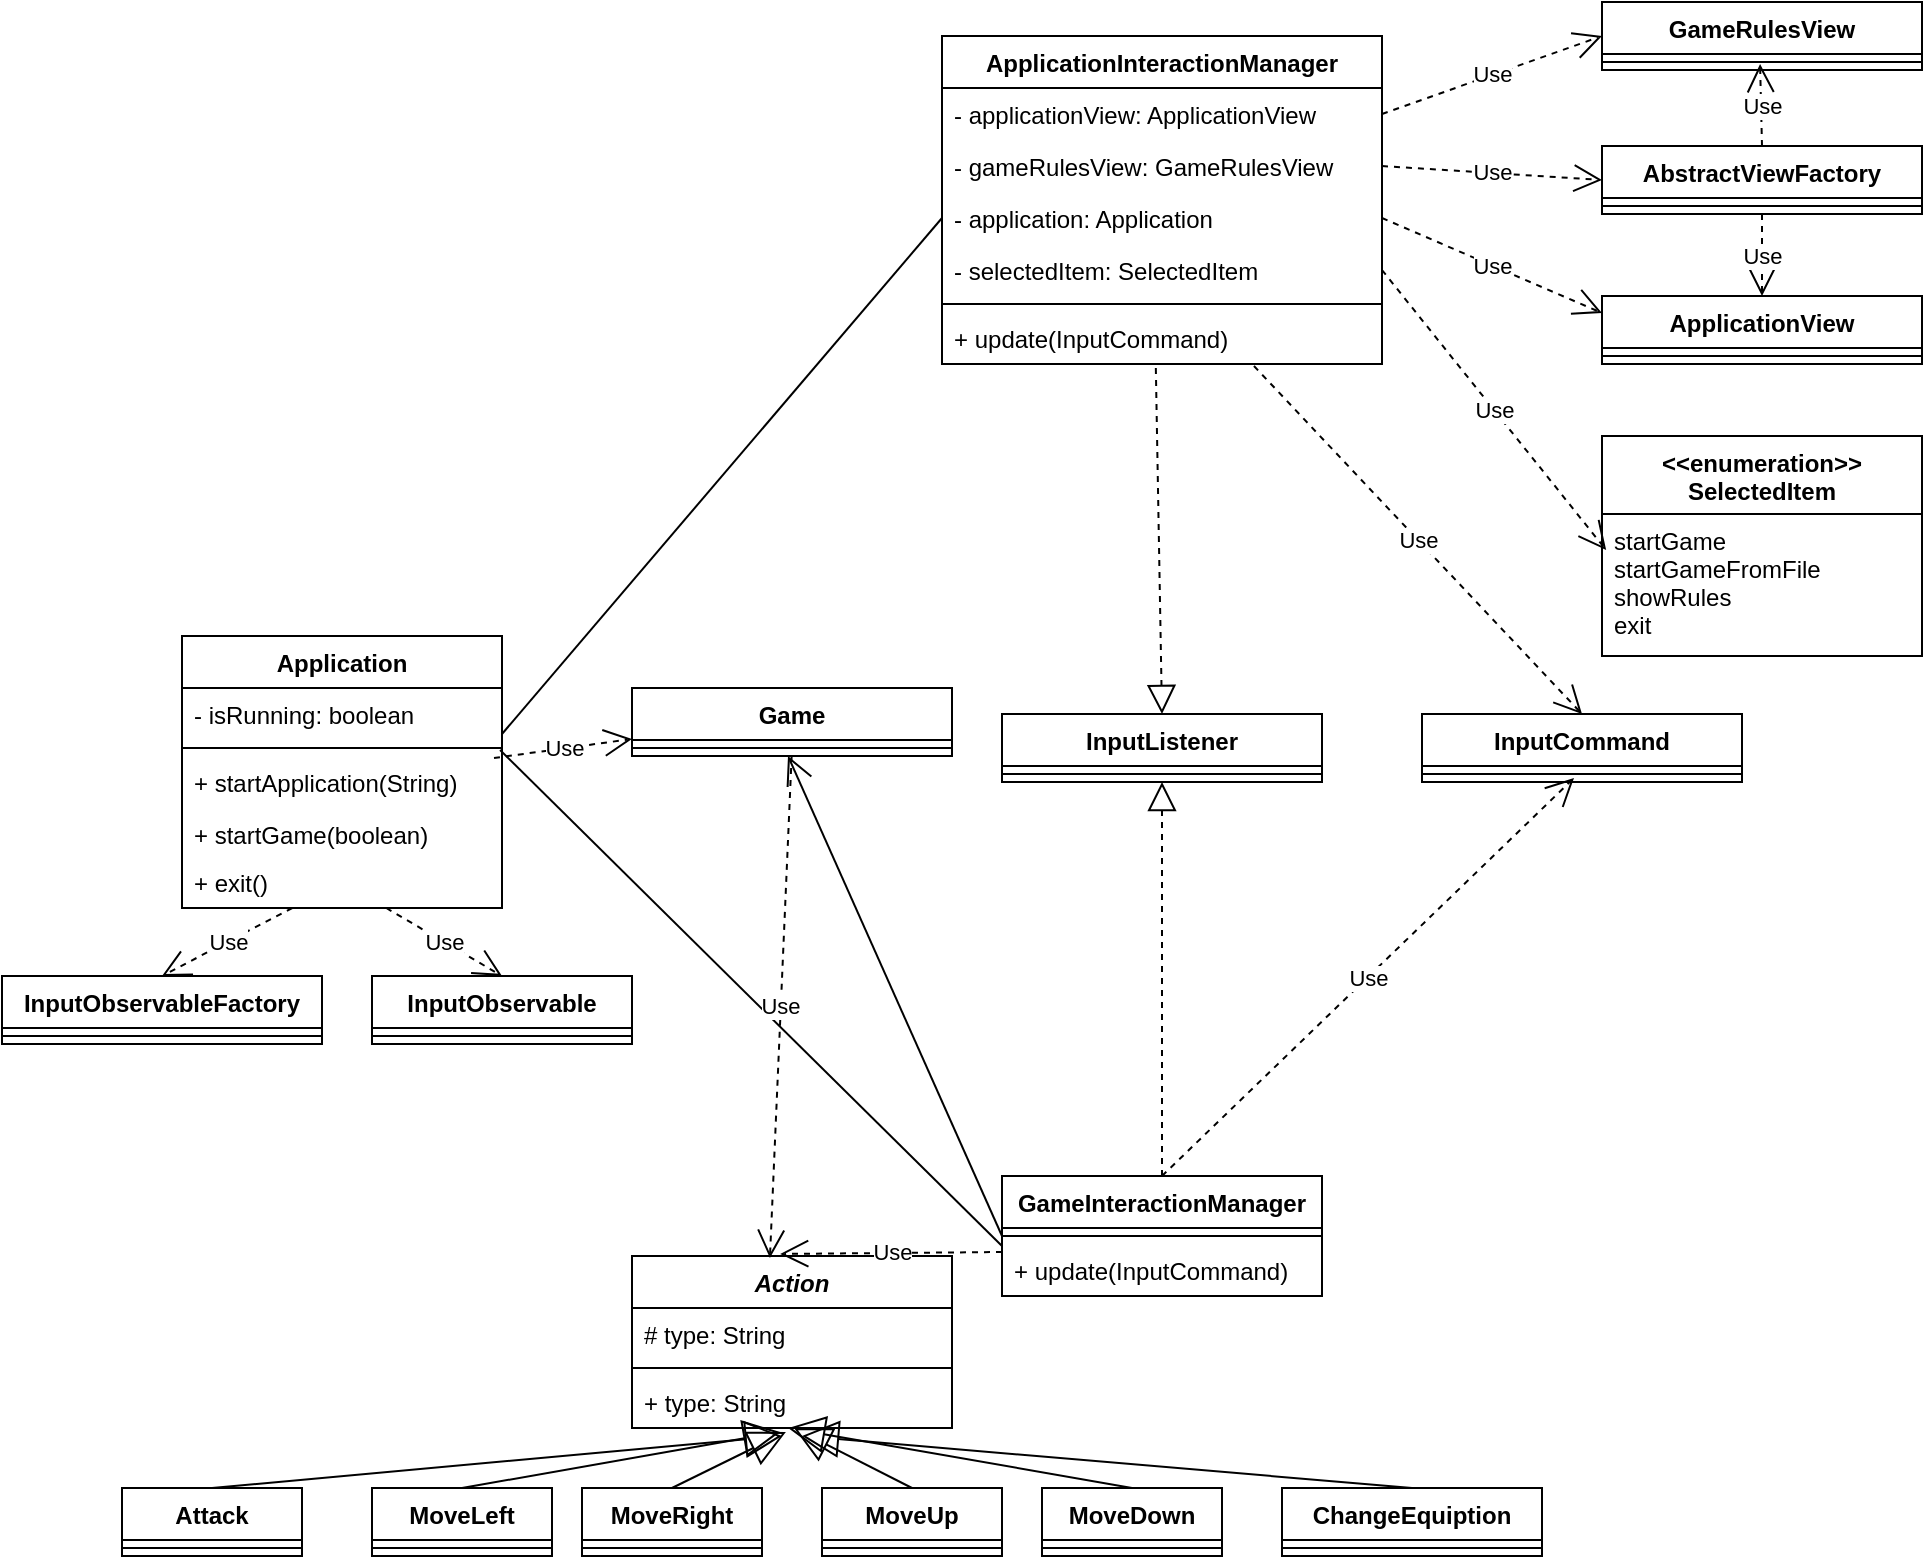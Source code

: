 <mxfile version="12.1.3" type="device" pages="1"><diagram id="TGcYYtJXzjdLg19nRddx" name="Page-1"><mxGraphModel dx="1614" dy="1659" grid="1" gridSize="10" guides="1" tooltips="1" connect="1" arrows="1" fold="1" page="1" pageScale="1" pageWidth="827" pageHeight="1169" math="0" shadow="0"><root><mxCell id="0"/><mxCell id="1" parent="0"/><mxCell id="CTA-OupXQCJ43IKqiN2T-1" value="Application" style="swimlane;fontStyle=1;align=center;verticalAlign=top;childLayout=stackLayout;horizontal=1;startSize=26;horizontalStack=0;resizeParent=1;resizeParentMax=0;resizeLast=0;collapsible=1;marginBottom=0;" parent="1" vertex="1"><mxGeometry x="20" y="20" width="160" height="136" as="geometry"/></mxCell><mxCell id="CTA-OupXQCJ43IKqiN2T-2" value="- isRunning: boolean" style="text;strokeColor=none;fillColor=none;align=left;verticalAlign=top;spacingLeft=4;spacingRight=4;overflow=hidden;rotatable=0;points=[[0,0.5],[1,0.5]];portConstraint=eastwest;" parent="CTA-OupXQCJ43IKqiN2T-1" vertex="1"><mxGeometry y="26" width="160" height="26" as="geometry"/></mxCell><mxCell id="CTA-OupXQCJ43IKqiN2T-3" value="" style="line;strokeWidth=1;fillColor=none;align=left;verticalAlign=middle;spacingTop=-1;spacingLeft=3;spacingRight=3;rotatable=0;labelPosition=right;points=[];portConstraint=eastwest;" parent="CTA-OupXQCJ43IKqiN2T-1" vertex="1"><mxGeometry y="52" width="160" height="8" as="geometry"/></mxCell><mxCell id="CTA-OupXQCJ43IKqiN2T-4" value="+ startApplication(String)" style="text;strokeColor=none;fillColor=none;align=left;verticalAlign=top;spacingLeft=4;spacingRight=4;overflow=hidden;rotatable=0;points=[[0,0.5],[1,0.5]];portConstraint=eastwest;" parent="CTA-OupXQCJ43IKqiN2T-1" vertex="1"><mxGeometry y="60" width="160" height="50" as="geometry"/></mxCell><mxCell id="CTA-OupXQCJ43IKqiN2T-6" value="+ exit()" style="text;strokeColor=none;fillColor=none;align=left;verticalAlign=top;spacingLeft=4;spacingRight=4;overflow=hidden;rotatable=0;points=[[0,0.5],[1,0.5]];portConstraint=eastwest;" parent="CTA-OupXQCJ43IKqiN2T-1" vertex="1"><mxGeometry y="110" width="160" height="26" as="geometry"/></mxCell><mxCell id="CTA-OupXQCJ43IKqiN2T-5" value="+ startGame(boolean)" style="text;strokeColor=none;fillColor=none;align=left;verticalAlign=top;spacingLeft=4;spacingRight=4;overflow=hidden;rotatable=0;points=[[0,0.5],[1,0.5]];portConstraint=eastwest;" parent="1" vertex="1"><mxGeometry x="20" y="106" width="160" height="26" as="geometry"/></mxCell><mxCell id="CTA-OupXQCJ43IKqiN2T-7" value="InputObservableFactory" style="swimlane;fontStyle=1;align=center;verticalAlign=top;childLayout=stackLayout;horizontal=1;startSize=26;horizontalStack=0;resizeParent=1;resizeParentMax=0;resizeLast=0;collapsible=1;marginBottom=0;" parent="1" vertex="1"><mxGeometry x="-70" y="190" width="160" height="34" as="geometry"/></mxCell><mxCell id="CTA-OupXQCJ43IKqiN2T-9" value="" style="line;strokeWidth=1;fillColor=none;align=left;verticalAlign=middle;spacingTop=-1;spacingLeft=3;spacingRight=3;rotatable=0;labelPosition=right;points=[];portConstraint=eastwest;" parent="CTA-OupXQCJ43IKqiN2T-7" vertex="1"><mxGeometry y="26" width="160" height="8" as="geometry"/></mxCell><mxCell id="CTA-OupXQCJ43IKqiN2T-11" value="InputObservable" style="swimlane;fontStyle=1;align=center;verticalAlign=top;childLayout=stackLayout;horizontal=1;startSize=26;horizontalStack=0;resizeParent=1;resizeParentMax=0;resizeLast=0;collapsible=1;marginBottom=0;" parent="1" vertex="1"><mxGeometry x="115" y="190" width="130" height="34" as="geometry"/></mxCell><mxCell id="CTA-OupXQCJ43IKqiN2T-12" value="" style="line;strokeWidth=1;fillColor=none;align=left;verticalAlign=middle;spacingTop=-1;spacingLeft=3;spacingRight=3;rotatable=0;labelPosition=right;points=[];portConstraint=eastwest;" parent="CTA-OupXQCJ43IKqiN2T-11" vertex="1"><mxGeometry y="26" width="130" height="8" as="geometry"/></mxCell><mxCell id="CTA-OupXQCJ43IKqiN2T-15" value="ApplicationInteractionManager" style="swimlane;fontStyle=1;align=center;verticalAlign=top;childLayout=stackLayout;horizontal=1;startSize=26;horizontalStack=0;resizeParent=1;resizeParentMax=0;resizeLast=0;collapsible=1;marginBottom=0;" parent="1" vertex="1"><mxGeometry x="400" y="-280" width="220" height="164" as="geometry"/></mxCell><mxCell id="CTA-OupXQCJ43IKqiN2T-19" value="- applicationView: ApplicationView" style="text;strokeColor=none;fillColor=none;align=left;verticalAlign=top;spacingLeft=4;spacingRight=4;overflow=hidden;rotatable=0;points=[[0,0.5],[1,0.5]];portConstraint=eastwest;" parent="CTA-OupXQCJ43IKqiN2T-15" vertex="1"><mxGeometry y="26" width="220" height="26" as="geometry"/></mxCell><mxCell id="CTA-OupXQCJ43IKqiN2T-20" value="- gameRulesView: GameRulesView" style="text;strokeColor=none;fillColor=none;align=left;verticalAlign=top;spacingLeft=4;spacingRight=4;overflow=hidden;rotatable=0;points=[[0,0.5],[1,0.5]];portConstraint=eastwest;" parent="CTA-OupXQCJ43IKqiN2T-15" vertex="1"><mxGeometry y="52" width="220" height="26" as="geometry"/></mxCell><mxCell id="CTA-OupXQCJ43IKqiN2T-21" value="- application: Application" style="text;strokeColor=none;fillColor=none;align=left;verticalAlign=top;spacingLeft=4;spacingRight=4;overflow=hidden;rotatable=0;points=[[0,0.5],[1,0.5]];portConstraint=eastwest;" parent="CTA-OupXQCJ43IKqiN2T-15" vertex="1"><mxGeometry y="78" width="220" height="26" as="geometry"/></mxCell><mxCell id="CTA-OupXQCJ43IKqiN2T-16" value="- selectedItem: SelectedItem" style="text;strokeColor=none;fillColor=none;align=left;verticalAlign=top;spacingLeft=4;spacingRight=4;overflow=hidden;rotatable=0;points=[[0,0.5],[1,0.5]];portConstraint=eastwest;" parent="CTA-OupXQCJ43IKqiN2T-15" vertex="1"><mxGeometry y="104" width="220" height="26" as="geometry"/></mxCell><mxCell id="CTA-OupXQCJ43IKqiN2T-17" value="" style="line;strokeWidth=1;fillColor=none;align=left;verticalAlign=middle;spacingTop=-1;spacingLeft=3;spacingRight=3;rotatable=0;labelPosition=right;points=[];portConstraint=eastwest;" parent="CTA-OupXQCJ43IKqiN2T-15" vertex="1"><mxGeometry y="130" width="220" height="8" as="geometry"/></mxCell><mxCell id="CTA-OupXQCJ43IKqiN2T-18" value="+ update(InputCommand)" style="text;strokeColor=none;fillColor=none;align=left;verticalAlign=top;spacingLeft=4;spacingRight=4;overflow=hidden;rotatable=0;points=[[0,0.5],[1,0.5]];portConstraint=eastwest;" parent="CTA-OupXQCJ43IKqiN2T-15" vertex="1"><mxGeometry y="138" width="220" height="26" as="geometry"/></mxCell><mxCell id="CTA-OupXQCJ43IKqiN2T-23" value="" style="endArrow=none;html=1;entryX=0;entryY=0.5;entryDx=0;entryDy=0;exitX=1;exitY=0.885;exitDx=0;exitDy=0;exitPerimeter=0;" parent="1" source="CTA-OupXQCJ43IKqiN2T-2" target="CTA-OupXQCJ43IKqiN2T-21" edge="1"><mxGeometry width="50" height="50" relative="1" as="geometry"><mxPoint x="-70" y="500" as="sourcePoint"/><mxPoint x="-20" y="450" as="targetPoint"/></mxGeometry></mxCell><mxCell id="CTA-OupXQCJ43IKqiN2T-24" value="Game" style="swimlane;fontStyle=1;align=center;verticalAlign=top;childLayout=stackLayout;horizontal=1;startSize=26;horizontalStack=0;resizeParent=1;resizeParentMax=0;resizeLast=0;collapsible=1;marginBottom=0;" parent="1" vertex="1"><mxGeometry x="245" y="46" width="160" height="34" as="geometry"/></mxCell><mxCell id="CTA-OupXQCJ43IKqiN2T-26" value="" style="line;strokeWidth=1;fillColor=none;align=left;verticalAlign=middle;spacingTop=-1;spacingLeft=3;spacingRight=3;rotatable=0;labelPosition=right;points=[];portConstraint=eastwest;" parent="CTA-OupXQCJ43IKqiN2T-24" vertex="1"><mxGeometry y="26" width="160" height="8" as="geometry"/></mxCell><mxCell id="CTA-OupXQCJ43IKqiN2T-29" value="InputListener" style="swimlane;fontStyle=1;align=center;verticalAlign=top;childLayout=stackLayout;horizontal=1;startSize=26;horizontalStack=0;resizeParent=1;resizeParentMax=0;resizeLast=0;collapsible=1;marginBottom=0;" parent="1" vertex="1"><mxGeometry x="430" y="59" width="160" height="34" as="geometry"/></mxCell><mxCell id="CTA-OupXQCJ43IKqiN2T-31" value="" style="line;strokeWidth=1;fillColor=none;align=left;verticalAlign=middle;spacingTop=-1;spacingLeft=3;spacingRight=3;rotatable=0;labelPosition=right;points=[];portConstraint=eastwest;" parent="CTA-OupXQCJ43IKqiN2T-29" vertex="1"><mxGeometry y="26" width="160" height="8" as="geometry"/></mxCell><mxCell id="CTA-OupXQCJ43IKqiN2T-33" value="" style="endArrow=block;dashed=1;endFill=0;endSize=12;html=1;exitX=0.486;exitY=1.077;exitDx=0;exitDy=0;exitPerimeter=0;entryX=0.5;entryY=0;entryDx=0;entryDy=0;" parent="1" source="CTA-OupXQCJ43IKqiN2T-18" target="CTA-OupXQCJ43IKqiN2T-29" edge="1"><mxGeometry width="160" relative="1" as="geometry"><mxPoint x="510" y="-100" as="sourcePoint"/><mxPoint x="650" y="-20" as="targetPoint"/></mxGeometry></mxCell><mxCell id="CTA-OupXQCJ43IKqiN2T-34" value="GameInteractionManager" style="swimlane;fontStyle=1;align=center;verticalAlign=top;childLayout=stackLayout;horizontal=1;startSize=26;horizontalStack=0;resizeParent=1;resizeParentMax=0;resizeLast=0;collapsible=1;marginBottom=0;" parent="1" vertex="1"><mxGeometry x="430" y="290" width="160" height="60" as="geometry"/></mxCell><mxCell id="CTA-OupXQCJ43IKqiN2T-36" value="" style="line;strokeWidth=1;fillColor=none;align=left;verticalAlign=middle;spacingTop=-1;spacingLeft=3;spacingRight=3;rotatable=0;labelPosition=right;points=[];portConstraint=eastwest;" parent="CTA-OupXQCJ43IKqiN2T-34" vertex="1"><mxGeometry y="26" width="160" height="8" as="geometry"/></mxCell><mxCell id="CTA-OupXQCJ43IKqiN2T-37" value="+ update(InputCommand)" style="text;strokeColor=none;fillColor=none;align=left;verticalAlign=top;spacingLeft=4;spacingRight=4;overflow=hidden;rotatable=0;points=[[0,0.5],[1,0.5]];portConstraint=eastwest;" parent="CTA-OupXQCJ43IKqiN2T-34" vertex="1"><mxGeometry y="34" width="160" height="26" as="geometry"/></mxCell><mxCell id="CTA-OupXQCJ43IKqiN2T-38" value="" style="endArrow=block;dashed=1;endFill=0;endSize=12;html=1;exitX=0.5;exitY=0;exitDx=0;exitDy=0;entryX=0.5;entryY=1;entryDx=0;entryDy=0;" parent="1" source="CTA-OupXQCJ43IKqiN2T-34" target="CTA-OupXQCJ43IKqiN2T-29" edge="1"><mxGeometry width="160" relative="1" as="geometry"><mxPoint x="516.92" y="-103.998" as="sourcePoint"/><mxPoint x="520" y="69" as="targetPoint"/></mxGeometry></mxCell><mxCell id="CTA-OupXQCJ43IKqiN2T-39" value="" style="endArrow=open;endFill=1;endSize=12;html=1;exitX=0;exitY=0.5;exitDx=0;exitDy=0;exitPerimeter=0;" parent="1" source="CTA-OupXQCJ43IKqiN2T-36" edge="1"><mxGeometry width="160" relative="1" as="geometry"><mxPoint x="80" y="280" as="sourcePoint"/><mxPoint x="323" y="80" as="targetPoint"/></mxGeometry></mxCell><mxCell id="CTA-OupXQCJ43IKqiN2T-40" value="Action" style="swimlane;fontStyle=3;align=center;verticalAlign=top;childLayout=stackLayout;horizontal=1;startSize=26;horizontalStack=0;resizeParent=1;resizeParentMax=0;resizeLast=0;collapsible=1;marginBottom=0;" parent="1" vertex="1"><mxGeometry x="245" y="330" width="160" height="86" as="geometry"/></mxCell><mxCell id="CTA-OupXQCJ43IKqiN2T-41" value="# type: String" style="text;strokeColor=none;fillColor=none;align=left;verticalAlign=top;spacingLeft=4;spacingRight=4;overflow=hidden;rotatable=0;points=[[0,0.5],[1,0.5]];portConstraint=eastwest;" parent="CTA-OupXQCJ43IKqiN2T-40" vertex="1"><mxGeometry y="26" width="160" height="26" as="geometry"/></mxCell><mxCell id="CTA-OupXQCJ43IKqiN2T-42" value="" style="line;strokeWidth=1;fillColor=none;align=left;verticalAlign=middle;spacingTop=-1;spacingLeft=3;spacingRight=3;rotatable=0;labelPosition=right;points=[];portConstraint=eastwest;" parent="CTA-OupXQCJ43IKqiN2T-40" vertex="1"><mxGeometry y="52" width="160" height="8" as="geometry"/></mxCell><mxCell id="CTA-OupXQCJ43IKqiN2T-43" value="+ type: String" style="text;strokeColor=none;fillColor=none;align=left;verticalAlign=top;spacingLeft=4;spacingRight=4;overflow=hidden;rotatable=0;points=[[0,0.5],[1,0.5]];portConstraint=eastwest;" parent="CTA-OupXQCJ43IKqiN2T-40" vertex="1"><mxGeometry y="60" width="160" height="26" as="geometry"/></mxCell><mxCell id="CTA-OupXQCJ43IKqiN2T-44" value="MoveLeft" style="swimlane;fontStyle=1;align=center;verticalAlign=top;childLayout=stackLayout;horizontal=1;startSize=26;horizontalStack=0;resizeParent=1;resizeParentMax=0;resizeLast=0;collapsible=1;marginBottom=0;" parent="1" vertex="1"><mxGeometry x="115" y="446" width="90" height="34" as="geometry"/></mxCell><mxCell id="CTA-OupXQCJ43IKqiN2T-46" value="" style="line;strokeWidth=1;fillColor=none;align=left;verticalAlign=middle;spacingTop=-1;spacingLeft=3;spacingRight=3;rotatable=0;labelPosition=right;points=[];portConstraint=eastwest;" parent="CTA-OupXQCJ43IKqiN2T-44" vertex="1"><mxGeometry y="26" width="90" height="8" as="geometry"/></mxCell><mxCell id="CTA-OupXQCJ43IKqiN2T-48" value="" style="endArrow=block;endSize=16;endFill=0;html=1;exitX=0.5;exitY=0;exitDx=0;exitDy=0;entryX=0.463;entryY=1.077;entryDx=0;entryDy=0;entryPerimeter=0;" parent="1" source="CTA-OupXQCJ43IKqiN2T-44" target="CTA-OupXQCJ43IKqiN2T-43" edge="1"><mxGeometry width="160" relative="1" as="geometry"><mxPoint x="30" y="540" as="sourcePoint"/><mxPoint x="190" y="540" as="targetPoint"/></mxGeometry></mxCell><mxCell id="CTA-OupXQCJ43IKqiN2T-51" value="MoveRight" style="swimlane;fontStyle=1;align=center;verticalAlign=top;childLayout=stackLayout;horizontal=1;startSize=26;horizontalStack=0;resizeParent=1;resizeParentMax=0;resizeLast=0;collapsible=1;marginBottom=0;" parent="1" vertex="1"><mxGeometry x="220" y="446" width="90" height="34" as="geometry"/></mxCell><mxCell id="CTA-OupXQCJ43IKqiN2T-52" value="" style="line;strokeWidth=1;fillColor=none;align=left;verticalAlign=middle;spacingTop=-1;spacingLeft=3;spacingRight=3;rotatable=0;labelPosition=right;points=[];portConstraint=eastwest;" parent="CTA-OupXQCJ43IKqiN2T-51" vertex="1"><mxGeometry y="26" width="90" height="8" as="geometry"/></mxCell><mxCell id="CTA-OupXQCJ43IKqiN2T-53" value="MoveUp" style="swimlane;fontStyle=1;align=center;verticalAlign=top;childLayout=stackLayout;horizontal=1;startSize=26;horizontalStack=0;resizeParent=1;resizeParentMax=0;resizeLast=0;collapsible=1;marginBottom=0;" parent="1" vertex="1"><mxGeometry x="340" y="446" width="90" height="34" as="geometry"/></mxCell><mxCell id="CTA-OupXQCJ43IKqiN2T-54" value="" style="line;strokeWidth=1;fillColor=none;align=left;verticalAlign=middle;spacingTop=-1;spacingLeft=3;spacingRight=3;rotatable=0;labelPosition=right;points=[];portConstraint=eastwest;" parent="CTA-OupXQCJ43IKqiN2T-53" vertex="1"><mxGeometry y="26" width="90" height="8" as="geometry"/></mxCell><mxCell id="CTA-OupXQCJ43IKqiN2T-55" value="MoveDown" style="swimlane;fontStyle=1;align=center;verticalAlign=top;childLayout=stackLayout;horizontal=1;startSize=26;horizontalStack=0;resizeParent=1;resizeParentMax=0;resizeLast=0;collapsible=1;marginBottom=0;" parent="1" vertex="1"><mxGeometry x="450" y="446" width="90" height="34" as="geometry"/></mxCell><mxCell id="CTA-OupXQCJ43IKqiN2T-56" value="" style="line;strokeWidth=1;fillColor=none;align=left;verticalAlign=middle;spacingTop=-1;spacingLeft=3;spacingRight=3;rotatable=0;labelPosition=right;points=[];portConstraint=eastwest;" parent="CTA-OupXQCJ43IKqiN2T-55" vertex="1"><mxGeometry y="26" width="90" height="8" as="geometry"/></mxCell><mxCell id="CTA-OupXQCJ43IKqiN2T-57" value="" style="endArrow=block;endSize=16;endFill=0;html=1;exitX=0.5;exitY=0;exitDx=0;exitDy=0;entryX=0.481;entryY=1.077;entryDx=0;entryDy=0;entryPerimeter=0;" parent="1" source="CTA-OupXQCJ43IKqiN2T-51" target="CTA-OupXQCJ43IKqiN2T-43" edge="1"><mxGeometry width="160" relative="1" as="geometry"><mxPoint x="175" y="490" as="sourcePoint"/><mxPoint x="320" y="410" as="targetPoint"/></mxGeometry></mxCell><mxCell id="CTA-OupXQCJ43IKqiN2T-58" value="" style="endArrow=block;endSize=16;endFill=0;html=1;exitX=0.5;exitY=0;exitDx=0;exitDy=0;entryX=0.506;entryY=1;entryDx=0;entryDy=0;entryPerimeter=0;" parent="1" source="CTA-OupXQCJ43IKqiN2T-53" target="CTA-OupXQCJ43IKqiN2T-43" edge="1"><mxGeometry width="160" relative="1" as="geometry"><mxPoint x="365" y="490" as="sourcePoint"/><mxPoint x="331.96" y="418.002" as="targetPoint"/></mxGeometry></mxCell><mxCell id="CTA-OupXQCJ43IKqiN2T-59" value="" style="endArrow=block;endSize=16;endFill=0;html=1;exitX=0.5;exitY=0;exitDx=0;exitDy=0;entryX=0.488;entryY=1;entryDx=0;entryDy=0;entryPerimeter=0;" parent="1" source="CTA-OupXQCJ43IKqiN2T-55" target="CTA-OupXQCJ43IKqiN2T-43" edge="1"><mxGeometry width="160" relative="1" as="geometry"><mxPoint x="505" y="490" as="sourcePoint"/><mxPoint x="335.96" y="416" as="targetPoint"/></mxGeometry></mxCell><mxCell id="CTA-OupXQCJ43IKqiN2T-63" value="InputCommand" style="swimlane;fontStyle=1;align=center;verticalAlign=top;childLayout=stackLayout;horizontal=1;startSize=26;horizontalStack=0;resizeParent=1;resizeParentMax=0;resizeLast=0;collapsible=1;marginBottom=0;" parent="1" vertex="1"><mxGeometry x="640" y="59" width="160" height="34" as="geometry"/></mxCell><mxCell id="CTA-OupXQCJ43IKqiN2T-65" value="" style="line;strokeWidth=1;fillColor=none;align=left;verticalAlign=middle;spacingTop=-1;spacingLeft=3;spacingRight=3;rotatable=0;labelPosition=right;points=[];portConstraint=eastwest;" parent="CTA-OupXQCJ43IKqiN2T-63" vertex="1"><mxGeometry y="26" width="160" height="8" as="geometry"/></mxCell><mxCell id="CTA-OupXQCJ43IKqiN2T-69" value="AbstractViewFactory" style="swimlane;fontStyle=1;align=center;verticalAlign=top;childLayout=stackLayout;horizontal=1;startSize=26;horizontalStack=0;resizeParent=1;resizeParentMax=0;resizeLast=0;collapsible=1;marginBottom=0;" parent="1" vertex="1"><mxGeometry x="730" y="-225" width="160" height="34" as="geometry"/></mxCell><mxCell id="CTA-OupXQCJ43IKqiN2T-71" value="" style="line;strokeWidth=1;fillColor=none;align=left;verticalAlign=middle;spacingTop=-1;spacingLeft=3;spacingRight=3;rotatable=0;labelPosition=right;points=[];portConstraint=eastwest;" parent="CTA-OupXQCJ43IKqiN2T-69" vertex="1"><mxGeometry y="26" width="160" height="8" as="geometry"/></mxCell><mxCell id="CTA-OupXQCJ43IKqiN2T-73" value="ApplicationView" style="swimlane;fontStyle=1;align=center;verticalAlign=top;childLayout=stackLayout;horizontal=1;startSize=26;horizontalStack=0;resizeParent=1;resizeParentMax=0;resizeLast=0;collapsible=1;marginBottom=0;" parent="1" vertex="1"><mxGeometry x="730" y="-150" width="160" height="34" as="geometry"/></mxCell><mxCell id="CTA-OupXQCJ43IKqiN2T-74" value="" style="line;strokeWidth=1;fillColor=none;align=left;verticalAlign=middle;spacingTop=-1;spacingLeft=3;spacingRight=3;rotatable=0;labelPosition=right;points=[];portConstraint=eastwest;" parent="CTA-OupXQCJ43IKqiN2T-73" vertex="1"><mxGeometry y="26" width="160" height="8" as="geometry"/></mxCell><mxCell id="CTA-OupXQCJ43IKqiN2T-82" value="GameRulesView" style="swimlane;fontStyle=1;align=center;verticalAlign=top;childLayout=stackLayout;horizontal=1;startSize=26;horizontalStack=0;resizeParent=1;resizeParentMax=0;resizeLast=0;collapsible=1;marginBottom=0;" parent="1" vertex="1"><mxGeometry x="730" y="-297" width="160" height="34" as="geometry"/></mxCell><mxCell id="CTA-OupXQCJ43IKqiN2T-83" value="" style="line;strokeWidth=1;fillColor=none;align=left;verticalAlign=middle;spacingTop=-1;spacingLeft=3;spacingRight=3;rotatable=0;labelPosition=right;points=[];portConstraint=eastwest;" parent="CTA-OupXQCJ43IKqiN2T-82" vertex="1"><mxGeometry y="26" width="160" height="8" as="geometry"/></mxCell><mxCell id="CTA-OupXQCJ43IKqiN2T-87" value="&lt;&lt;enumeration&gt;&gt;&#xA;SelectedItem&#xA;" style="swimlane;fontStyle=1;align=center;verticalAlign=top;childLayout=stackLayout;horizontal=1;startSize=39;horizontalStack=0;resizeParent=1;resizeParentMax=0;resizeLast=0;collapsible=1;marginBottom=0;" parent="1" vertex="1"><mxGeometry x="730" y="-80" width="160" height="110" as="geometry"/></mxCell><mxCell id="CTA-OupXQCJ43IKqiN2T-88" value="startGame&#xA;startGameFromFile&#xA;showRules&#xA;exit&#xA;" style="text;strokeColor=none;fillColor=none;align=left;verticalAlign=top;spacingLeft=4;spacingRight=4;overflow=hidden;rotatable=0;points=[[0,0.5],[1,0.5]];portConstraint=eastwest;" parent="CTA-OupXQCJ43IKqiN2T-87" vertex="1"><mxGeometry y="39" width="160" height="71" as="geometry"/></mxCell><mxCell id="CTA-OupXQCJ43IKqiN2T-93" value="" style="endArrow=none;html=1;entryX=0;entryY=0.038;entryDx=0;entryDy=0;exitX=0.994;exitY=-0.06;exitDx=0;exitDy=0;exitPerimeter=0;entryPerimeter=0;" parent="1" source="CTA-OupXQCJ43IKqiN2T-4" target="CTA-OupXQCJ43IKqiN2T-37" edge="1"><mxGeometry width="50" height="50" relative="1" as="geometry"><mxPoint x="190" y="79.01" as="sourcePoint"/><mxPoint x="410" y="-179" as="targetPoint"/></mxGeometry></mxCell><mxCell id="CTA-OupXQCJ43IKqiN2T-96" value="ChangeEquiption&#xA;" style="swimlane;fontStyle=1;align=center;verticalAlign=top;childLayout=stackLayout;horizontal=1;startSize=26;horizontalStack=0;resizeParent=1;resizeParentMax=0;resizeLast=0;collapsible=1;marginBottom=0;" parent="1" vertex="1"><mxGeometry x="570" y="446" width="130" height="34" as="geometry"/></mxCell><mxCell id="CTA-OupXQCJ43IKqiN2T-97" value="" style="line;strokeWidth=1;fillColor=none;align=left;verticalAlign=middle;spacingTop=-1;spacingLeft=3;spacingRight=3;rotatable=0;labelPosition=right;points=[];portConstraint=eastwest;" parent="CTA-OupXQCJ43IKqiN2T-96" vertex="1"><mxGeometry y="26" width="130" height="8" as="geometry"/></mxCell><mxCell id="CTA-OupXQCJ43IKqiN2T-98" value="" style="endArrow=block;endSize=16;endFill=0;html=1;exitX=0.5;exitY=0;exitDx=0;exitDy=0;" parent="1" source="CTA-OupXQCJ43IKqiN2T-96" edge="1"><mxGeometry width="160" relative="1" as="geometry"><mxPoint x="505" y="456" as="sourcePoint"/><mxPoint x="330" y="420" as="targetPoint"/></mxGeometry></mxCell><mxCell id="CTA-OupXQCJ43IKqiN2T-99" value="Attack" style="swimlane;fontStyle=1;align=center;verticalAlign=top;childLayout=stackLayout;horizontal=1;startSize=26;horizontalStack=0;resizeParent=1;resizeParentMax=0;resizeLast=0;collapsible=1;marginBottom=0;" parent="1" vertex="1"><mxGeometry x="-10" y="446" width="90" height="34" as="geometry"/></mxCell><mxCell id="CTA-OupXQCJ43IKqiN2T-100" value="" style="line;strokeWidth=1;fillColor=none;align=left;verticalAlign=middle;spacingTop=-1;spacingLeft=3;spacingRight=3;rotatable=0;labelPosition=right;points=[];portConstraint=eastwest;" parent="CTA-OupXQCJ43IKqiN2T-99" vertex="1"><mxGeometry y="26" width="90" height="8" as="geometry"/></mxCell><mxCell id="CTA-OupXQCJ43IKqiN2T-101" value="" style="endArrow=block;endSize=16;endFill=0;html=1;exitX=0.5;exitY=0;exitDx=0;exitDy=0;" parent="1" source="CTA-OupXQCJ43IKqiN2T-99" edge="1"><mxGeometry width="160" relative="1" as="geometry"><mxPoint x="170" y="456" as="sourcePoint"/><mxPoint x="320" y="420" as="targetPoint"/></mxGeometry></mxCell><mxCell id="3htlbv7Eojo0psIkSxqe-1" value="Use" style="endArrow=open;endSize=12;dashed=1;html=1;entryX=0.5;entryY=0;entryDx=0;entryDy=0;" edge="1" parent="1" source="CTA-OupXQCJ43IKqiN2T-6" target="CTA-OupXQCJ43IKqiN2T-7"><mxGeometry width="160" relative="1" as="geometry"><mxPoint x="-70" y="500" as="sourcePoint"/><mxPoint x="90" y="500" as="targetPoint"/></mxGeometry></mxCell><mxCell id="3htlbv7Eojo0psIkSxqe-2" value="Use" style="endArrow=open;endSize=12;dashed=1;html=1;entryX=0.5;entryY=0;entryDx=0;entryDy=0;" edge="1" parent="1" source="CTA-OupXQCJ43IKqiN2T-6" target="CTA-OupXQCJ43IKqiN2T-11"><mxGeometry width="160" relative="1" as="geometry"><mxPoint x="85.106" y="166" as="sourcePoint"/><mxPoint x="20" y="200" as="targetPoint"/></mxGeometry></mxCell><mxCell id="3htlbv7Eojo0psIkSxqe-3" value="Use" style="endArrow=open;endSize=12;dashed=1;html=1;entryX=0;entryY=0.75;entryDx=0;entryDy=0;exitX=0.975;exitY=0.02;exitDx=0;exitDy=0;exitPerimeter=0;" edge="1" parent="1" source="CTA-OupXQCJ43IKqiN2T-4" target="CTA-OupXQCJ43IKqiN2T-24"><mxGeometry width="160" relative="1" as="geometry"><mxPoint x="132.128" y="166" as="sourcePoint"/><mxPoint x="190" y="200" as="targetPoint"/></mxGeometry></mxCell><mxCell id="3htlbv7Eojo0psIkSxqe-4" value="Use" style="endArrow=open;endSize=12;dashed=1;html=1;entryX=0.431;entryY=0.012;entryDx=0;entryDy=0;entryPerimeter=0;" edge="1" parent="1" source="CTA-OupXQCJ43IKqiN2T-26" target="CTA-OupXQCJ43IKqiN2T-40"><mxGeometry width="160" relative="1" as="geometry"><mxPoint x="186" y="91" as="sourcePoint"/><mxPoint x="255" y="81.5" as="targetPoint"/></mxGeometry></mxCell><mxCell id="3htlbv7Eojo0psIkSxqe-5" value="Use" style="endArrow=open;endSize=12;dashed=1;html=1;entryX=0.463;entryY=-0.012;entryDx=0;entryDy=0;exitX=0;exitY=0.154;exitDx=0;exitDy=0;exitPerimeter=0;entryPerimeter=0;" edge="1" parent="1" source="CTA-OupXQCJ43IKqiN2T-37" target="CTA-OupXQCJ43IKqiN2T-40"><mxGeometry width="160" relative="1" as="geometry"><mxPoint x="186" y="91" as="sourcePoint"/><mxPoint x="255" y="81.5" as="targetPoint"/></mxGeometry></mxCell><mxCell id="3htlbv7Eojo0psIkSxqe-6" value="Use" style="endArrow=open;endSize=12;dashed=1;html=1;exitX=1;exitY=0.5;exitDx=0;exitDy=0;entryX=0.013;entryY=0.254;entryDx=0;entryDy=0;entryPerimeter=0;" edge="1" parent="1" source="CTA-OupXQCJ43IKqiN2T-16" target="CTA-OupXQCJ43IKqiN2T-88"><mxGeometry width="160" relative="1" as="geometry"><mxPoint x="690" y="239" as="sourcePoint"/><mxPoint x="850" y="239" as="targetPoint"/></mxGeometry></mxCell><mxCell id="3htlbv7Eojo0psIkSxqe-7" value="Use" style="endArrow=open;endSize=12;dashed=1;html=1;exitX=1;exitY=0.5;exitDx=0;exitDy=0;entryX=0;entryY=0.25;entryDx=0;entryDy=0;" edge="1" parent="1" source="CTA-OupXQCJ43IKqiN2T-21" target="CTA-OupXQCJ43IKqiN2T-73"><mxGeometry width="160" relative="1" as="geometry"><mxPoint x="630" y="-153" as="sourcePoint"/><mxPoint x="742.08" y="-12.966" as="targetPoint"/></mxGeometry></mxCell><mxCell id="3htlbv7Eojo0psIkSxqe-8" value="Use" style="endArrow=open;endSize=12;dashed=1;html=1;exitX=1;exitY=0.5;exitDx=0;exitDy=0;entryX=0;entryY=0.5;entryDx=0;entryDy=0;" edge="1" parent="1" source="CTA-OupXQCJ43IKqiN2T-20" target="CTA-OupXQCJ43IKqiN2T-69"><mxGeometry width="160" relative="1" as="geometry"><mxPoint x="630" y="-179" as="sourcePoint"/><mxPoint x="740" y="-131.5" as="targetPoint"/></mxGeometry></mxCell><mxCell id="3htlbv7Eojo0psIkSxqe-9" value="Use" style="endArrow=open;endSize=12;dashed=1;html=1;exitX=1;exitY=0.5;exitDx=0;exitDy=0;entryX=0;entryY=0.5;entryDx=0;entryDy=0;" edge="1" parent="1" source="CTA-OupXQCJ43IKqiN2T-19" target="CTA-OupXQCJ43IKqiN2T-82"><mxGeometry width="160" relative="1" as="geometry"><mxPoint x="630" y="-205" as="sourcePoint"/><mxPoint x="740" y="-198" as="targetPoint"/></mxGeometry></mxCell><mxCell id="3htlbv7Eojo0psIkSxqe-10" value="Use" style="endArrow=open;endSize=12;dashed=1;html=1;exitX=0.709;exitY=1.038;exitDx=0;exitDy=0;entryX=0.5;entryY=0;entryDx=0;entryDy=0;exitPerimeter=0;" edge="1" parent="1" source="CTA-OupXQCJ43IKqiN2T-18" target="CTA-OupXQCJ43IKqiN2T-63"><mxGeometry width="160" relative="1" as="geometry"><mxPoint x="630" y="-231" as="sourcePoint"/><mxPoint x="740" y="-270" as="targetPoint"/></mxGeometry></mxCell><mxCell id="3htlbv7Eojo0psIkSxqe-11" value="Use" style="endArrow=open;endSize=12;dashed=1;html=1;exitX=0.5;exitY=0;exitDx=0;exitDy=0;entryX=0.494;entryY=0.625;entryDx=0;entryDy=0;entryPerimeter=0;" edge="1" parent="1" source="CTA-OupXQCJ43IKqiN2T-69" target="CTA-OupXQCJ43IKqiN2T-83"><mxGeometry width="160" relative="1" as="geometry"><mxPoint x="630" y="-231" as="sourcePoint"/><mxPoint x="740" y="-270" as="targetPoint"/></mxGeometry></mxCell><mxCell id="3htlbv7Eojo0psIkSxqe-12" value="Use" style="endArrow=open;endSize=12;dashed=1;html=1;exitX=0.5;exitY=1;exitDx=0;exitDy=0;entryX=0.5;entryY=0;entryDx=0;entryDy=0;" edge="1" parent="1" source="CTA-OupXQCJ43IKqiN2T-69" target="CTA-OupXQCJ43IKqiN2T-73"><mxGeometry width="160" relative="1" as="geometry"><mxPoint x="820" y="-215" as="sourcePoint"/><mxPoint x="819.04" y="-256" as="targetPoint"/></mxGeometry></mxCell><mxCell id="3htlbv7Eojo0psIkSxqe-13" value="Use" style="endArrow=open;endSize=12;dashed=1;html=1;exitX=0.5;exitY=0;exitDx=0;exitDy=0;entryX=0.475;entryY=0.75;entryDx=0;entryDy=0;entryPerimeter=0;" edge="1" parent="1" source="CTA-OupXQCJ43IKqiN2T-34" target="CTA-OupXQCJ43IKqiN2T-65"><mxGeometry width="160" relative="1" as="geometry"><mxPoint x="565.98" y="-105.012" as="sourcePoint"/><mxPoint x="730" y="69" as="targetPoint"/></mxGeometry></mxCell></root></mxGraphModel></diagram></mxfile>
